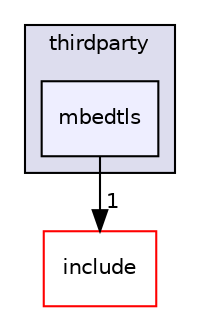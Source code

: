 digraph "prerequisites/c-libp2p/thirdparty/mbedtls" {
  compound=true
  node [ fontsize="10", fontname="Helvetica"];
  edge [ labelfontsize="10", labelfontname="Helvetica"];
  subgraph clusterdir_3cc4b7e6e8cb3f4ecac6acb546e524a7 {
    graph [ bgcolor="#ddddee", pencolor="black", label="thirdparty" fontname="Helvetica", fontsize="10", URL="dir_3cc4b7e6e8cb3f4ecac6acb546e524a7.html"]
  dir_e89f8300491e216f523c46c748afd590 [shape=box, label="mbedtls", style="filled", fillcolor="#eeeeff", pencolor="black", URL="dir_e89f8300491e216f523c46c748afd590.html"];
  }
  dir_cc29cad4378de7015a7283c1cd2ac4e7 [shape=box label="include" fillcolor="white" style="filled" color="red" URL="dir_cc29cad4378de7015a7283c1cd2ac4e7.html"];
  dir_e89f8300491e216f523c46c748afd590->dir_cc29cad4378de7015a7283c1cd2ac4e7 [headlabel="1", labeldistance=1.5 headhref="dir_000385_000070.html"];
}
